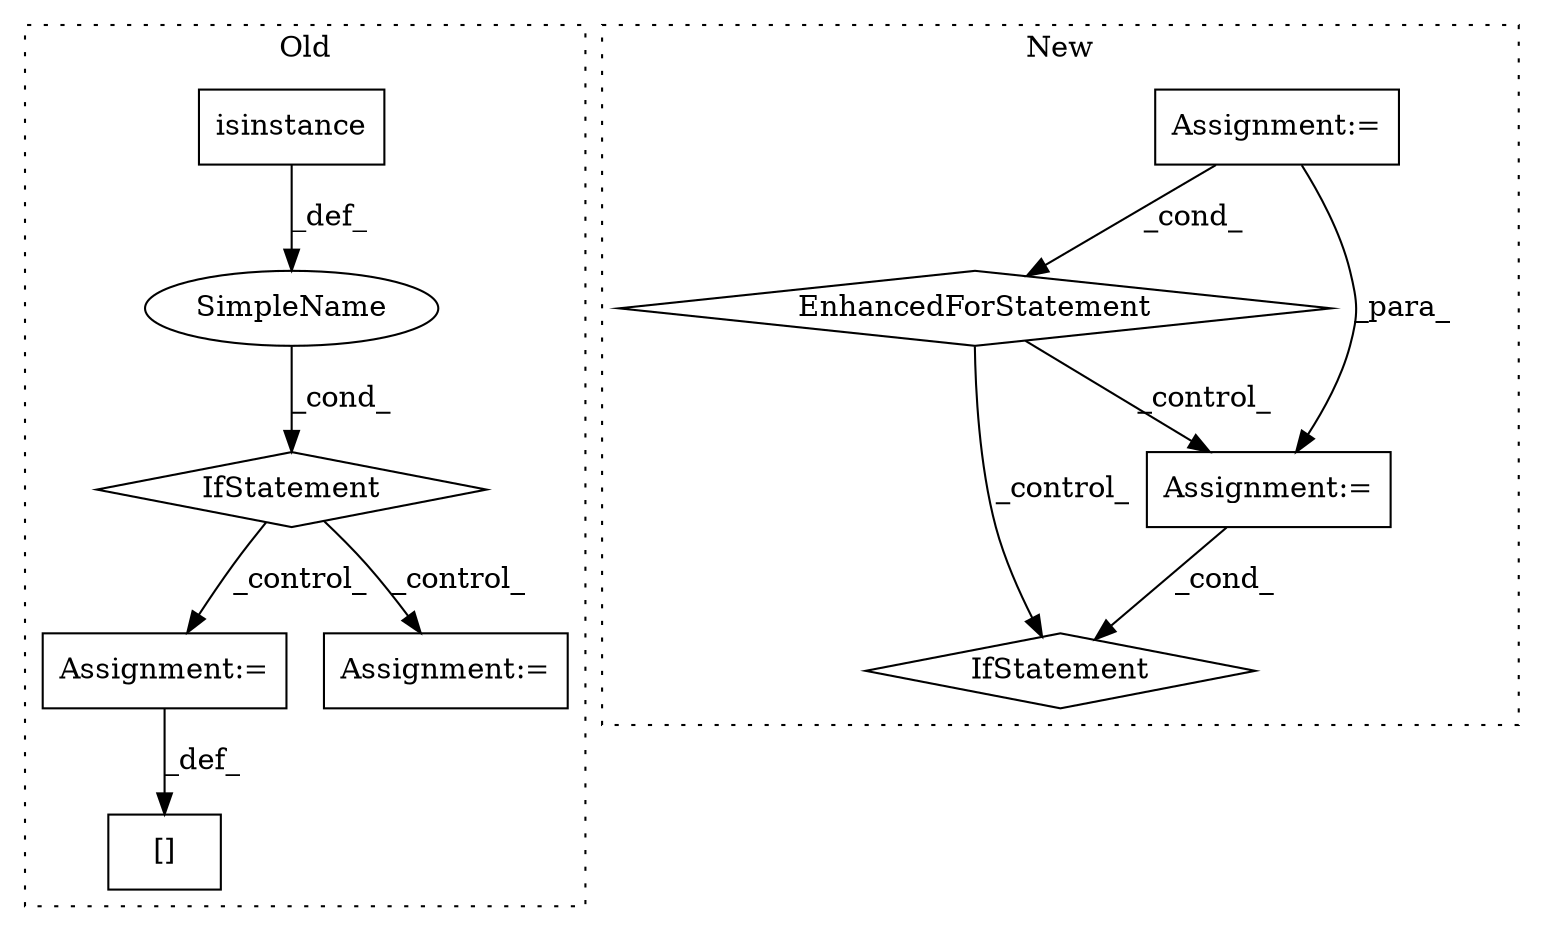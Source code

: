 digraph G {
subgraph cluster0 {
1 [label="isinstance" a="32" s="44691,44719" l="11,1" shape="box"];
3 [label="IfStatement" a="25" s="44687,44720" l="4,2" shape="diamond"];
5 [label="Assignment:=" a="7" s="45066" l="1" shape="box"];
6 [label="SimpleName" a="42" s="" l="" shape="ellipse"];
8 [label="Assignment:=" a="7" s="44955" l="2" shape="box"];
10 [label="[]" a="2" s="45054,45065" l="10,1" shape="box"];
label = "Old";
style="dotted";
}
subgraph cluster1 {
2 [label="EnhancedForStatement" a="70" s="44798,44879" l="57,2" shape="diamond"];
4 [label="Assignment:=" a="7" s="44798,44879" l="57,2" shape="box"];
7 [label="Assignment:=" a="7" s="44963,45044" l="65,2" shape="box"];
9 [label="IfStatement" a="25" s="45060,45093" l="4,2" shape="diamond"];
label = "New";
style="dotted";
}
1 -> 6 [label="_def_"];
2 -> 7 [label="_control_"];
2 -> 9 [label="_control_"];
3 -> 5 [label="_control_"];
3 -> 8 [label="_control_"];
4 -> 2 [label="_cond_"];
4 -> 7 [label="_para_"];
5 -> 10 [label="_def_"];
6 -> 3 [label="_cond_"];
7 -> 9 [label="_cond_"];
}
